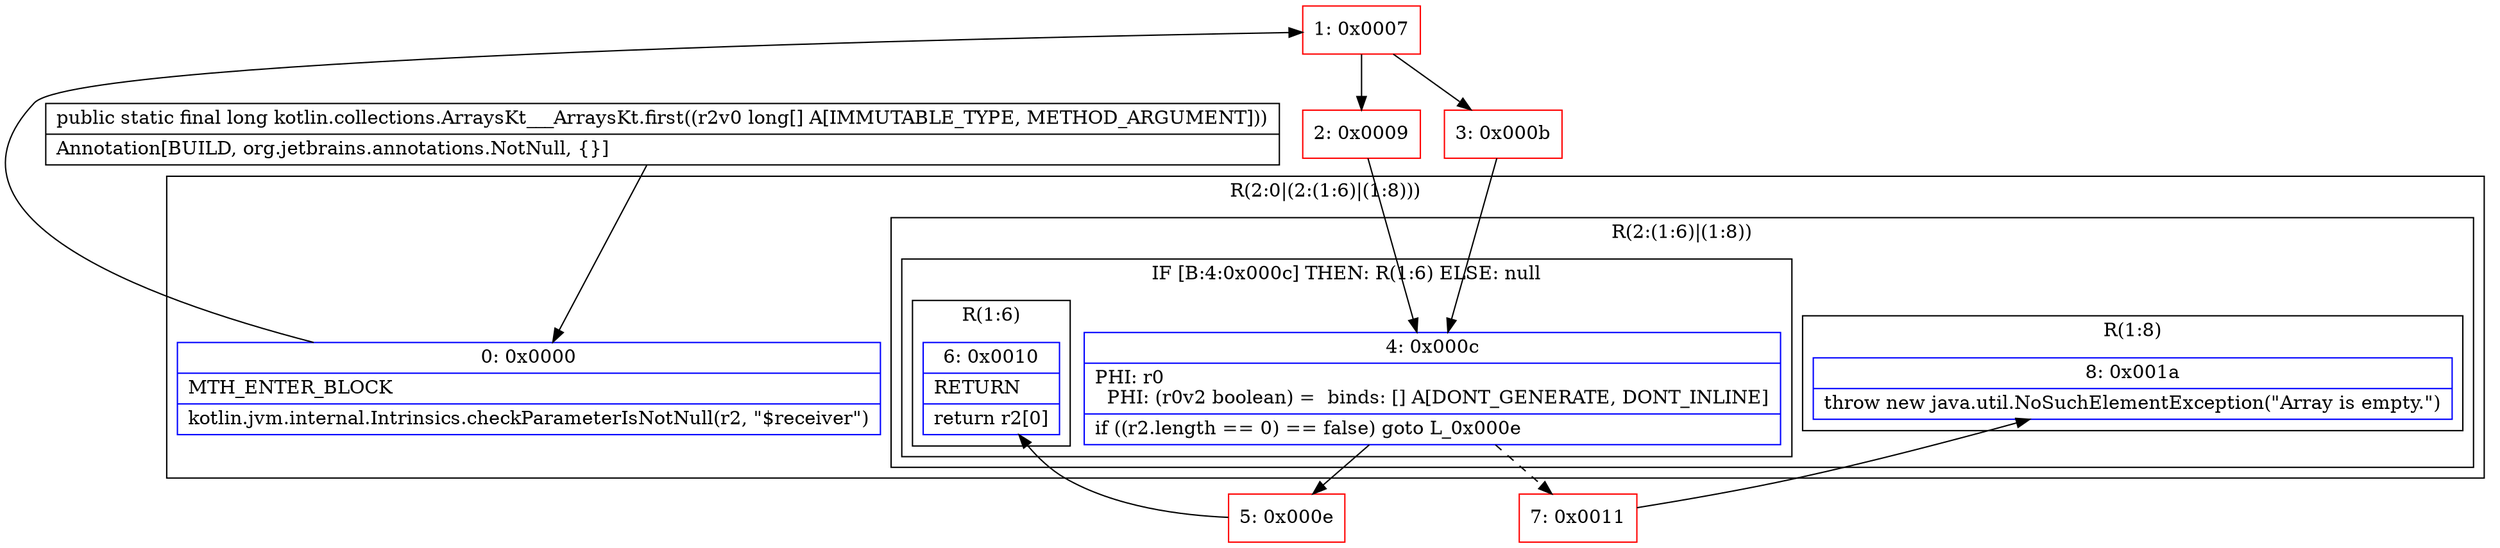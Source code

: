 digraph "CFG forkotlin.collections.ArraysKt___ArraysKt.first([J)J" {
subgraph cluster_Region_1364098296 {
label = "R(2:0|(2:(1:6)|(1:8)))";
node [shape=record,color=blue];
Node_0 [shape=record,label="{0\:\ 0x0000|MTH_ENTER_BLOCK\l|kotlin.jvm.internal.Intrinsics.checkParameterIsNotNull(r2, \"$receiver\")\l}"];
subgraph cluster_Region_1242587699 {
label = "R(2:(1:6)|(1:8))";
node [shape=record,color=blue];
subgraph cluster_IfRegion_967582705 {
label = "IF [B:4:0x000c] THEN: R(1:6) ELSE: null";
node [shape=record,color=blue];
Node_4 [shape=record,label="{4\:\ 0x000c|PHI: r0 \l  PHI: (r0v2 boolean) =  binds: [] A[DONT_GENERATE, DONT_INLINE]\l|if ((r2.length == 0) == false) goto L_0x000e\l}"];
subgraph cluster_Region_1076098695 {
label = "R(1:6)";
node [shape=record,color=blue];
Node_6 [shape=record,label="{6\:\ 0x0010|RETURN\l|return r2[0]\l}"];
}
}
subgraph cluster_Region_1655241671 {
label = "R(1:8)";
node [shape=record,color=blue];
Node_8 [shape=record,label="{8\:\ 0x001a|throw new java.util.NoSuchElementException(\"Array is empty.\")\l}"];
}
}
}
Node_1 [shape=record,color=red,label="{1\:\ 0x0007}"];
Node_2 [shape=record,color=red,label="{2\:\ 0x0009}"];
Node_3 [shape=record,color=red,label="{3\:\ 0x000b}"];
Node_5 [shape=record,color=red,label="{5\:\ 0x000e}"];
Node_7 [shape=record,color=red,label="{7\:\ 0x0011}"];
MethodNode[shape=record,label="{public static final long kotlin.collections.ArraysKt___ArraysKt.first((r2v0 long[] A[IMMUTABLE_TYPE, METHOD_ARGUMENT]))  | Annotation[BUILD, org.jetbrains.annotations.NotNull, \{\}]\l}"];
MethodNode -> Node_0;
Node_0 -> Node_1;
Node_4 -> Node_5;
Node_4 -> Node_7[style=dashed];
Node_1 -> Node_2;
Node_1 -> Node_3;
Node_2 -> Node_4;
Node_3 -> Node_4;
Node_5 -> Node_6;
Node_7 -> Node_8;
}

